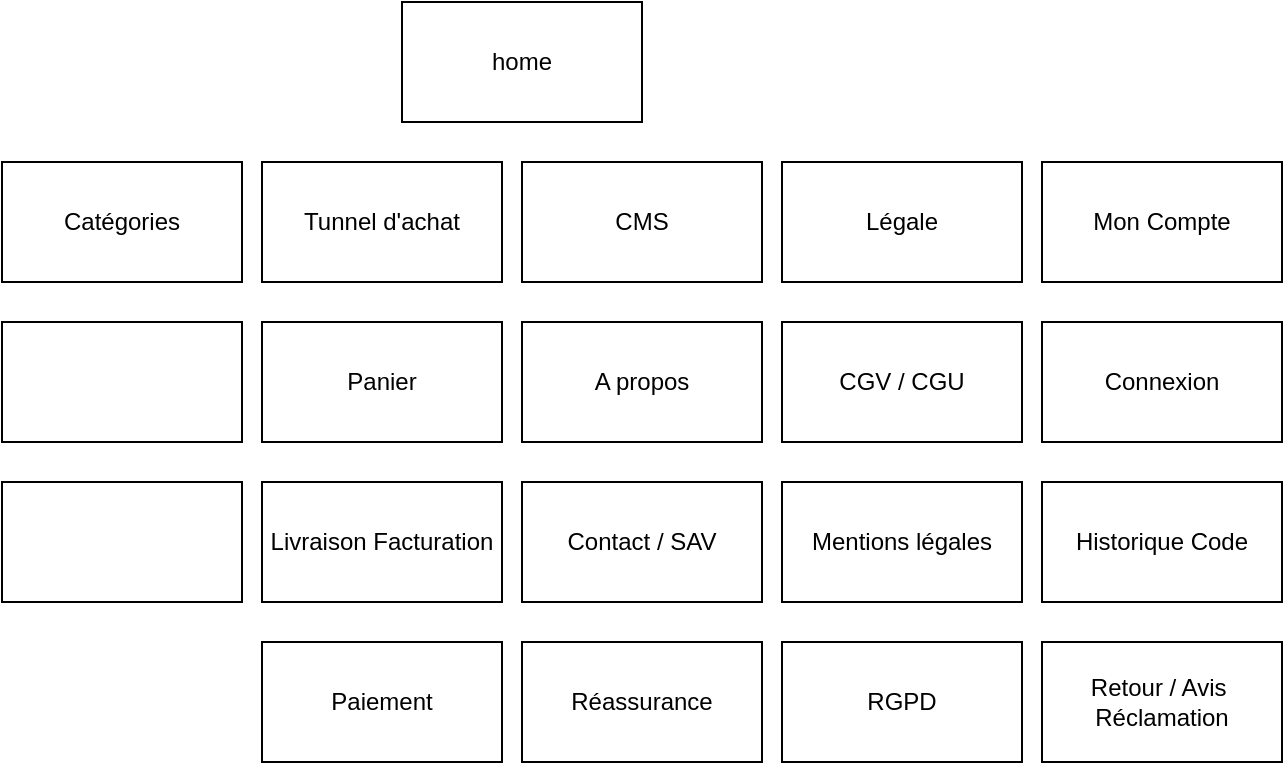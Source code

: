 <mxfile version="16.6.6" type="device" pages="2"><diagram id="IhG8m6yuLbLk1QbgBs_9" name="Page-1"><mxGraphModel dx="1045" dy="624" grid="1" gridSize="10" guides="1" tooltips="1" connect="1" arrows="1" fold="1" page="1" pageScale="1" pageWidth="827" pageHeight="1169" math="0" shadow="0"><root><mxCell id="0"/><mxCell id="1" parent="0"/><mxCell id="qSFQqiLnNCsgetNuL3hG-1" value="home" style="rounded=0;whiteSpace=wrap;html=1;" vertex="1" parent="1"><mxGeometry x="240" y="80" width="120" height="60" as="geometry"/></mxCell><mxCell id="qSFQqiLnNCsgetNuL3hG-2" value="Catégories" style="rounded=0;whiteSpace=wrap;html=1;" vertex="1" parent="1"><mxGeometry x="40" y="160" width="120" height="60" as="geometry"/></mxCell><mxCell id="qSFQqiLnNCsgetNuL3hG-3" value="Tunnel d'achat" style="rounded=0;whiteSpace=wrap;html=1;" vertex="1" parent="1"><mxGeometry x="170" y="160" width="120" height="60" as="geometry"/></mxCell><mxCell id="qSFQqiLnNCsgetNuL3hG-4" value="CMS" style="rounded=0;whiteSpace=wrap;html=1;" vertex="1" parent="1"><mxGeometry x="300" y="160" width="120" height="60" as="geometry"/></mxCell><mxCell id="qSFQqiLnNCsgetNuL3hG-5" value="Légale" style="rounded=0;whiteSpace=wrap;html=1;" vertex="1" parent="1"><mxGeometry x="430" y="160" width="120" height="60" as="geometry"/></mxCell><mxCell id="qSFQqiLnNCsgetNuL3hG-6" value="Panier" style="rounded=0;whiteSpace=wrap;html=1;" vertex="1" parent="1"><mxGeometry x="170" y="240" width="120" height="60" as="geometry"/></mxCell><mxCell id="qSFQqiLnNCsgetNuL3hG-7" value="Livraison Facturation" style="rounded=0;whiteSpace=wrap;html=1;" vertex="1" parent="1"><mxGeometry x="170" y="320" width="120" height="60" as="geometry"/></mxCell><mxCell id="qSFQqiLnNCsgetNuL3hG-8" value="Paiement" style="rounded=0;whiteSpace=wrap;html=1;" vertex="1" parent="1"><mxGeometry x="170" y="400" width="120" height="60" as="geometry"/></mxCell><mxCell id="qSFQqiLnNCsgetNuL3hG-9" value="A propos" style="rounded=0;whiteSpace=wrap;html=1;" vertex="1" parent="1"><mxGeometry x="300" y="240" width="120" height="60" as="geometry"/></mxCell><mxCell id="qSFQqiLnNCsgetNuL3hG-10" value="Contact / SAV" style="rounded=0;whiteSpace=wrap;html=1;" vertex="1" parent="1"><mxGeometry x="300" y="320" width="120" height="60" as="geometry"/></mxCell><mxCell id="qSFQqiLnNCsgetNuL3hG-11" value="Réassurance" style="rounded=0;whiteSpace=wrap;html=1;" vertex="1" parent="1"><mxGeometry x="300" y="400" width="120" height="60" as="geometry"/></mxCell><mxCell id="qSFQqiLnNCsgetNuL3hG-12" value="CGV / CGU" style="rounded=0;whiteSpace=wrap;html=1;" vertex="1" parent="1"><mxGeometry x="430" y="240" width="120" height="60" as="geometry"/></mxCell><mxCell id="qSFQqiLnNCsgetNuL3hG-13" value="Mentions légales" style="rounded=0;whiteSpace=wrap;html=1;" vertex="1" parent="1"><mxGeometry x="430" y="320" width="120" height="60" as="geometry"/></mxCell><mxCell id="qSFQqiLnNCsgetNuL3hG-14" value="RGPD" style="rounded=0;whiteSpace=wrap;html=1;" vertex="1" parent="1"><mxGeometry x="430" y="400" width="120" height="60" as="geometry"/></mxCell><mxCell id="qSFQqiLnNCsgetNuL3hG-15" value="Mon Compte" style="rounded=0;whiteSpace=wrap;html=1;" vertex="1" parent="1"><mxGeometry x="560" y="160" width="120" height="60" as="geometry"/></mxCell><mxCell id="qSFQqiLnNCsgetNuL3hG-16" value="Connexion" style="rounded=0;whiteSpace=wrap;html=1;" vertex="1" parent="1"><mxGeometry x="560" y="240" width="120" height="60" as="geometry"/></mxCell><mxCell id="qSFQqiLnNCsgetNuL3hG-17" value="Historique Code" style="rounded=0;whiteSpace=wrap;html=1;" vertex="1" parent="1"><mxGeometry x="560" y="320" width="120" height="60" as="geometry"/></mxCell><mxCell id="qSFQqiLnNCsgetNuL3hG-18" value="Retour / Avis&amp;nbsp;&lt;br&gt;Réclamation" style="rounded=0;whiteSpace=wrap;html=1;" vertex="1" parent="1"><mxGeometry x="560" y="400" width="120" height="60" as="geometry"/></mxCell><mxCell id="qSFQqiLnNCsgetNuL3hG-28" value="" style="rounded=0;whiteSpace=wrap;html=1;" vertex="1" parent="1"><mxGeometry x="40" y="320" width="120" height="60" as="geometry"/></mxCell><mxCell id="qSFQqiLnNCsgetNuL3hG-29" value="" style="rounded=0;whiteSpace=wrap;html=1;" vertex="1" parent="1"><mxGeometry x="40" y="240" width="120" height="60" as="geometry"/></mxCell></root></mxGraphModel></diagram><diagram id="lHmnJy74rp1bh4Fik3Sa" name="Page-2"><mxGraphModel dx="1045" dy="624" grid="1" gridSize="10" guides="1" tooltips="1" connect="1" arrows="1" fold="1" page="1" pageScale="1" pageWidth="827" pageHeight="1169" math="0" shadow="0"><root><mxCell id="Ce4mfwtxejXmr1M9LNXf-0"/><mxCell id="Ce4mfwtxejXmr1M9LNXf-1" parent="Ce4mfwtxejXmr1M9LNXf-0"/><mxCell id="Ce4mfwtxejXmr1M9LNXf-2" value="Home" style="rounded=0;whiteSpace=wrap;html=1;" vertex="1" parent="Ce4mfwtxejXmr1M9LNXf-1"><mxGeometry x="330" y="40" width="120" height="60" as="geometry"/></mxCell><mxCell id="Ce4mfwtxejXmr1M9LNXf-3" value="Catégorie" style="rounded=0;whiteSpace=wrap;html=1;" vertex="1" parent="Ce4mfwtxejXmr1M9LNXf-1"><mxGeometry x="330" y="130" width="120" height="60" as="geometry"/></mxCell><mxCell id="Ce4mfwtxejXmr1M9LNXf-4" value="Front" style="rounded=0;whiteSpace=wrap;html=1;" vertex="1" parent="Ce4mfwtxejXmr1M9LNXf-1"><mxGeometry x="600" y="190" width="120" height="60" as="geometry"/></mxCell><mxCell id="Ce4mfwtxejXmr1M9LNXf-5" value="Back" style="rounded=0;whiteSpace=wrap;html=1;" vertex="1" parent="Ce4mfwtxejXmr1M9LNXf-1"><mxGeometry x="470" y="130" width="120" height="60" as="geometry"/></mxCell><mxCell id="Ce4mfwtxejXmr1M9LNXf-6" value="Fullstack" style="rounded=0;whiteSpace=wrap;html=1;" vertex="1" parent="Ce4mfwtxejXmr1M9LNXf-1"><mxGeometry x="600" y="50" width="120" height="60" as="geometry"/></mxCell><mxCell id="Ce4mfwtxejXmr1M9LNXf-7" value="Prestation" style="rounded=0;whiteSpace=wrap;html=1;" vertex="1" parent="Ce4mfwtxejXmr1M9LNXf-1"><mxGeometry x="330" y="230" width="120" height="60" as="geometry"/></mxCell><mxCell id="Ce4mfwtxejXmr1M9LNXf-28" value="" style="edgeStyle=orthogonalEdgeStyle;rounded=0;orthogonalLoop=1;jettySize=auto;html=1;" edge="1" parent="Ce4mfwtxejXmr1M9LNXf-1" source="Ce4mfwtxejXmr1M9LNXf-8" target="Ce4mfwtxejXmr1M9LNXf-13"><mxGeometry relative="1" as="geometry"/></mxCell><mxCell id="Ce4mfwtxejXmr1M9LNXf-29" value="" style="edgeStyle=orthogonalEdgeStyle;rounded=0;orthogonalLoop=1;jettySize=auto;html=1;" edge="1" parent="Ce4mfwtxejXmr1M9LNXf-1" source="Ce4mfwtxejXmr1M9LNXf-8" target="Ce4mfwtxejXmr1M9LNXf-13"><mxGeometry relative="1" as="geometry"/></mxCell><mxCell id="Ce4mfwtxejXmr1M9LNXf-8" value="Espace Membre" style="rounded=0;whiteSpace=wrap;html=1;" vertex="1" parent="Ce4mfwtxejXmr1M9LNXf-1"><mxGeometry x="330" y="330" width="120" height="60" as="geometry"/></mxCell><mxCell id="Ce4mfwtxejXmr1M9LNXf-9" value="Connexion" style="rhombus;whiteSpace=wrap;html=1;" vertex="1" parent="Ce4mfwtxejXmr1M9LNXf-1"><mxGeometry x="10" y="220" width="110" height="100" as="geometry"/></mxCell><mxCell id="Ce4mfwtxejXmr1M9LNXf-10" value="Liste des cours disponibles" style="rhombus;whiteSpace=wrap;html=1;" vertex="1" parent="Ce4mfwtxejXmr1M9LNXf-1"><mxGeometry x="130" y="280" width="120" height="100" as="geometry"/></mxCell><mxCell id="Ce4mfwtxejXmr1M9LNXf-11" value="Formulaire de réclamation/ SAV" style="rhombus;whiteSpace=wrap;html=1;" vertex="1" parent="Ce4mfwtxejXmr1M9LNXf-1"><mxGeometry x="5" y="350" width="120" height="100" as="geometry"/></mxCell><mxCell id="Ce4mfwtxejXmr1M9LNXf-12" value="Espace Forum de discussion" style="rhombus;whiteSpace=wrap;html=1;" vertex="1" parent="Ce4mfwtxejXmr1M9LNXf-1"><mxGeometry x="125" y="390" width="120" height="100" as="geometry"/></mxCell><mxCell id="Ce4mfwtxejXmr1M9LNXf-13" value="Mentions légales" style="rounded=0;whiteSpace=wrap;html=1;" vertex="1" parent="Ce4mfwtxejXmr1M9LNXf-1"><mxGeometry x="330" y="430" width="120" height="60" as="geometry"/></mxCell><mxCell id="Ce4mfwtxejXmr1M9LNXf-14" value="CGV" style="rounded=0;whiteSpace=wrap;html=1;" vertex="1" parent="Ce4mfwtxejXmr1M9LNXf-1"><mxGeometry x="480" y="480" width="120" height="60" as="geometry"/></mxCell><mxCell id="Ce4mfwtxejXmr1M9LNXf-15" value="RGPD" style="rounded=0;whiteSpace=wrap;html=1;" vertex="1" parent="Ce4mfwtxejXmr1M9LNXf-1"><mxGeometry x="620" y="480" width="120" height="60" as="geometry"/></mxCell><mxCell id="Ce4mfwtxejXmr1M9LNXf-19" value="" style="endArrow=classic;html=1;rounded=0;exitX=0.5;exitY=1;exitDx=0;exitDy=0;entryX=0.5;entryY=0;entryDx=0;entryDy=0;" edge="1" parent="Ce4mfwtxejXmr1M9LNXf-1" source="Ce4mfwtxejXmr1M9LNXf-2" target="Ce4mfwtxejXmr1M9LNXf-3"><mxGeometry width="50" height="50" relative="1" as="geometry"><mxPoint x="390" y="330" as="sourcePoint"/><mxPoint x="440" y="280" as="targetPoint"/></mxGeometry></mxCell><mxCell id="Ce4mfwtxejXmr1M9LNXf-22" value="" style="endArrow=classic;html=1;rounded=0;exitX=0.5;exitY=1;exitDx=0;exitDy=0;entryX=0.5;entryY=0;entryDx=0;entryDy=0;" edge="1" parent="Ce4mfwtxejXmr1M9LNXf-1" source="Ce4mfwtxejXmr1M9LNXf-3" target="Ce4mfwtxejXmr1M9LNXf-7"><mxGeometry width="50" height="50" relative="1" as="geometry"><mxPoint x="390" y="330" as="sourcePoint"/><mxPoint x="440" y="280" as="targetPoint"/></mxGeometry></mxCell><mxCell id="Ce4mfwtxejXmr1M9LNXf-24" value="" style="endArrow=classic;html=1;rounded=0;exitX=0.5;exitY=1;exitDx=0;exitDy=0;entryX=0.5;entryY=0;entryDx=0;entryDy=0;" edge="1" parent="Ce4mfwtxejXmr1M9LNXf-1" source="Ce4mfwtxejXmr1M9LNXf-7" target="Ce4mfwtxejXmr1M9LNXf-8"><mxGeometry width="50" height="50" relative="1" as="geometry"><mxPoint x="390" y="330" as="sourcePoint"/><mxPoint x="440" y="280" as="targetPoint"/></mxGeometry></mxCell><mxCell id="Ce4mfwtxejXmr1M9LNXf-26" value="" style="endArrow=classic;html=1;rounded=0;entryX=0.5;entryY=0;entryDx=0;entryDy=0;" edge="1" parent="Ce4mfwtxejXmr1M9LNXf-1" target="Ce4mfwtxejXmr1M9LNXf-13"><mxGeometry width="50" height="50" relative="1" as="geometry"><mxPoint x="390" y="390" as="sourcePoint"/><mxPoint x="439" y="340" as="targetPoint"/></mxGeometry></mxCell><mxCell id="Ce4mfwtxejXmr1M9LNXf-30" value="" style="endArrow=classic;html=1;rounded=0;exitX=1;exitY=0.5;exitDx=0;exitDy=0;entryX=0;entryY=0.5;entryDx=0;entryDy=0;" edge="1" parent="Ce4mfwtxejXmr1M9LNXf-1" source="Ce4mfwtxejXmr1M9LNXf-3" target="Ce4mfwtxejXmr1M9LNXf-5"><mxGeometry width="50" height="50" relative="1" as="geometry"><mxPoint x="390" y="330" as="sourcePoint"/><mxPoint x="440" y="280" as="targetPoint"/></mxGeometry></mxCell><mxCell id="Ce4mfwtxejXmr1M9LNXf-31" value="" style="endArrow=classic;html=1;rounded=0;exitX=0.5;exitY=0;exitDx=0;exitDy=0;entryX=0;entryY=0.5;entryDx=0;entryDy=0;" edge="1" parent="Ce4mfwtxejXmr1M9LNXf-1" source="Ce4mfwtxejXmr1M9LNXf-5" target="Ce4mfwtxejXmr1M9LNXf-6"><mxGeometry width="50" height="50" relative="1" as="geometry"><mxPoint x="390" y="330" as="sourcePoint"/><mxPoint x="440" y="280" as="targetPoint"/></mxGeometry></mxCell><mxCell id="Ce4mfwtxejXmr1M9LNXf-32" value="" style="endArrow=classic;html=1;rounded=0;exitX=0.5;exitY=1;exitDx=0;exitDy=0;entryX=0.012;entryY=0.617;entryDx=0;entryDy=0;entryPerimeter=0;" edge="1" parent="Ce4mfwtxejXmr1M9LNXf-1" source="Ce4mfwtxejXmr1M9LNXf-5" target="Ce4mfwtxejXmr1M9LNXf-4"><mxGeometry width="50" height="50" relative="1" as="geometry"><mxPoint x="390" y="330" as="sourcePoint"/><mxPoint x="440" y="280" as="targetPoint"/></mxGeometry></mxCell><mxCell id="Ce4mfwtxejXmr1M9LNXf-34" value="" style="endArrow=classic;html=1;rounded=0;entryX=0;entryY=0.75;entryDx=0;entryDy=0;exitX=0.5;exitY=1;exitDx=0;exitDy=0;" edge="1" parent="Ce4mfwtxejXmr1M9LNXf-1" source="Ce4mfwtxejXmr1M9LNXf-13" target="Ce4mfwtxejXmr1M9LNXf-14"><mxGeometry width="50" height="50" relative="1" as="geometry"><mxPoint x="390" y="330" as="sourcePoint"/><mxPoint x="440" y="280" as="targetPoint"/></mxGeometry></mxCell><mxCell id="Ce4mfwtxejXmr1M9LNXf-35" value="" style="endArrow=classic;html=1;rounded=0;entryX=0;entryY=0.5;entryDx=0;entryDy=0;exitX=1;exitY=0.5;exitDx=0;exitDy=0;" edge="1" parent="Ce4mfwtxejXmr1M9LNXf-1" source="Ce4mfwtxejXmr1M9LNXf-14" target="Ce4mfwtxejXmr1M9LNXf-15"><mxGeometry width="50" height="50" relative="1" as="geometry"><mxPoint x="390" y="330" as="sourcePoint"/><mxPoint x="440" y="280" as="targetPoint"/></mxGeometry></mxCell><mxCell id="Ce4mfwtxejXmr1M9LNXf-36" value="" style="endArrow=classic;html=1;rounded=0;entryX=1;entryY=0.5;entryDx=0;entryDy=0;exitX=0;exitY=0.5;exitDx=0;exitDy=0;" edge="1" parent="Ce4mfwtxejXmr1M9LNXf-1" source="Ce4mfwtxejXmr1M9LNXf-8" target="Ce4mfwtxejXmr1M9LNXf-10"><mxGeometry width="50" height="50" relative="1" as="geometry"><mxPoint x="390" y="330" as="sourcePoint"/><mxPoint x="440" y="280" as="targetPoint"/></mxGeometry></mxCell><mxCell id="Ce4mfwtxejXmr1M9LNXf-37" value="" style="endArrow=classic;html=1;rounded=0;entryX=1;entryY=0.5;entryDx=0;entryDy=0;exitX=0.015;exitY=0.643;exitDx=0;exitDy=0;exitPerimeter=0;" edge="1" parent="Ce4mfwtxejXmr1M9LNXf-1" source="Ce4mfwtxejXmr1M9LNXf-8" target="Ce4mfwtxejXmr1M9LNXf-12"><mxGeometry width="50" height="50" relative="1" as="geometry"><mxPoint x="390" y="330" as="sourcePoint"/><mxPoint x="440" y="280" as="targetPoint"/></mxGeometry></mxCell><mxCell id="Ce4mfwtxejXmr1M9LNXf-38" value="" style="endArrow=classic;html=1;rounded=0;" edge="1" parent="Ce4mfwtxejXmr1M9LNXf-1" source="Ce4mfwtxejXmr1M9LNXf-10" target="Ce4mfwtxejXmr1M9LNXf-9"><mxGeometry width="50" height="50" relative="1" as="geometry"><mxPoint x="390" y="330" as="sourcePoint"/><mxPoint x="440" y="280" as="targetPoint"/></mxGeometry></mxCell><mxCell id="Ce4mfwtxejXmr1M9LNXf-39" value="" style="endArrow=classic;html=1;rounded=0;exitX=0;exitY=0.5;exitDx=0;exitDy=0;" edge="1" parent="Ce4mfwtxejXmr1M9LNXf-1" source="Ce4mfwtxejXmr1M9LNXf-12" target="Ce4mfwtxejXmr1M9LNXf-11"><mxGeometry width="50" height="50" relative="1" as="geometry"><mxPoint x="390" y="330" as="sourcePoint"/><mxPoint x="440" y="280" as="targetPoint"/></mxGeometry></mxCell></root></mxGraphModel></diagram></mxfile>